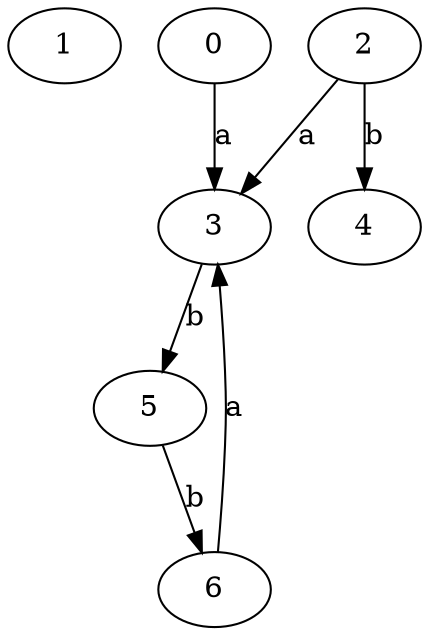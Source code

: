 strict digraph  {
1;
0;
2;
3;
4;
5;
6;
0 -> 3  [label=a];
2 -> 3  [label=a];
2 -> 4  [label=b];
3 -> 5  [label=b];
5 -> 6  [label=b];
6 -> 3  [label=a];
}
